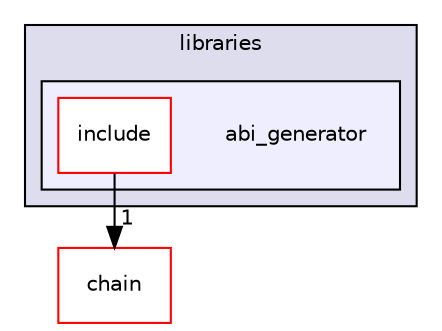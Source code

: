digraph "libraries/abi_generator" {
  compound=true
  node [ fontsize="10", fontname="Helvetica"];
  edge [ labelfontsize="10", labelfontname="Helvetica"];
  subgraph clusterdir_bc0718b08fb2015b8e59c47b2805f60c {
    graph [ bgcolor="#ddddee", pencolor="black", label="libraries" fontname="Helvetica", fontsize="10", URL="dir_bc0718b08fb2015b8e59c47b2805f60c.html"]
  subgraph clusterdir_29f7e04d6d896543ec28d0329662f1d0 {
    graph [ bgcolor="#eeeeff", pencolor="black", label="" URL="dir_29f7e04d6d896543ec28d0329662f1d0.html"];
    dir_29f7e04d6d896543ec28d0329662f1d0 [shape=plaintext label="abi_generator"];
    dir_756db3df2ecbf69b2ba7f6ce1423abcd [shape=box label="include" color="red" fillcolor="white" style="filled" URL="dir_756db3df2ecbf69b2ba7f6ce1423abcd.html"];
  }
  }
  dir_94df585d4e205d65756e56c0817a7014 [shape=box label="chain" fillcolor="white" style="filled" color="red" URL="dir_94df585d4e205d65756e56c0817a7014.html"];
  dir_756db3df2ecbf69b2ba7f6ce1423abcd->dir_94df585d4e205d65756e56c0817a7014 [headlabel="1", labeldistance=1.5 headhref="dir_001677_000005.html"];
}
